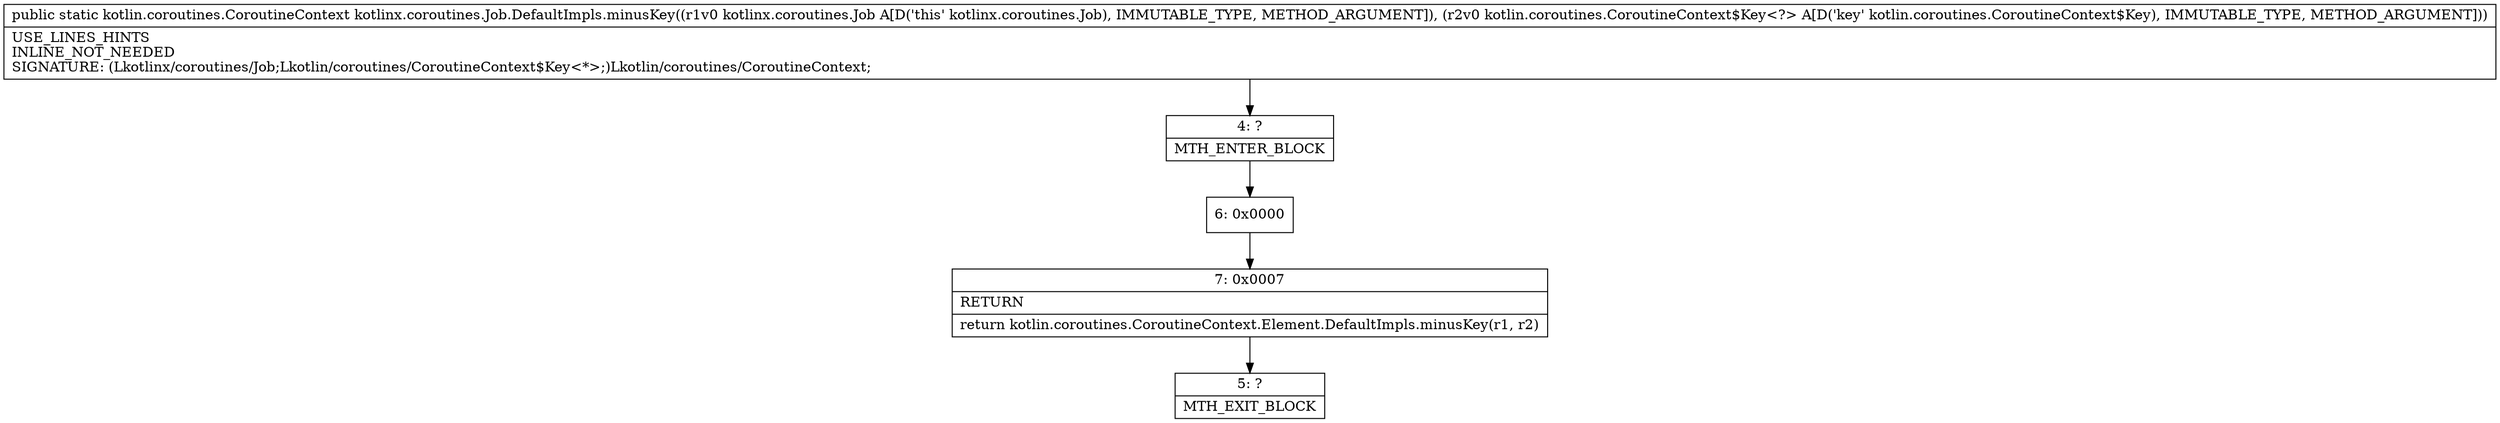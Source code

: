 digraph "CFG forkotlinx.coroutines.Job.DefaultImpls.minusKey(Lkotlinx\/coroutines\/Job;Lkotlin\/coroutines\/CoroutineContext$Key;)Lkotlin\/coroutines\/CoroutineContext;" {
Node_4 [shape=record,label="{4\:\ ?|MTH_ENTER_BLOCK\l}"];
Node_6 [shape=record,label="{6\:\ 0x0000}"];
Node_7 [shape=record,label="{7\:\ 0x0007|RETURN\l|return kotlin.coroutines.CoroutineContext.Element.DefaultImpls.minusKey(r1, r2)\l}"];
Node_5 [shape=record,label="{5\:\ ?|MTH_EXIT_BLOCK\l}"];
MethodNode[shape=record,label="{public static kotlin.coroutines.CoroutineContext kotlinx.coroutines.Job.DefaultImpls.minusKey((r1v0 kotlinx.coroutines.Job A[D('this' kotlinx.coroutines.Job), IMMUTABLE_TYPE, METHOD_ARGUMENT]), (r2v0 kotlin.coroutines.CoroutineContext$Key\<?\> A[D('key' kotlin.coroutines.CoroutineContext$Key), IMMUTABLE_TYPE, METHOD_ARGUMENT]))  | USE_LINES_HINTS\lINLINE_NOT_NEEDED\lSIGNATURE: (Lkotlinx\/coroutines\/Job;Lkotlin\/coroutines\/CoroutineContext$Key\<*\>;)Lkotlin\/coroutines\/CoroutineContext;\l}"];
MethodNode -> Node_4;Node_4 -> Node_6;
Node_6 -> Node_7;
Node_7 -> Node_5;
}

